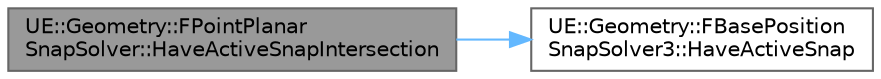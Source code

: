 digraph "UE::Geometry::FPointPlanarSnapSolver::HaveActiveSnapIntersection"
{
 // INTERACTIVE_SVG=YES
 // LATEX_PDF_SIZE
  bgcolor="transparent";
  edge [fontname=Helvetica,fontsize=10,labelfontname=Helvetica,labelfontsize=10];
  node [fontname=Helvetica,fontsize=10,shape=box,height=0.2,width=0.4];
  rankdir="LR";
  Node1 [id="Node000001",label="UE::Geometry::FPointPlanar\lSnapSolver::HaveActiveSnapIntersection",height=0.2,width=0.4,color="gray40", fillcolor="grey60", style="filled", fontcolor="black",tooltip="Returns true when the active snap represents an intersection of multiple target lines in the plane."];
  Node1 -> Node2 [id="edge1_Node000001_Node000002",color="steelblue1",style="solid",tooltip=" "];
  Node2 [id="Node000002",label="UE::Geometry::FBasePosition\lSnapSolver3::HaveActiveSnap",height=0.2,width=0.4,color="grey40", fillcolor="white", style="filled",URL="$d6/d80/classUE_1_1Geometry_1_1FBasePositionSnapSolver3.html#ae297a68660ae2a81702003124c6b2c42",tooltip=" "];
}
